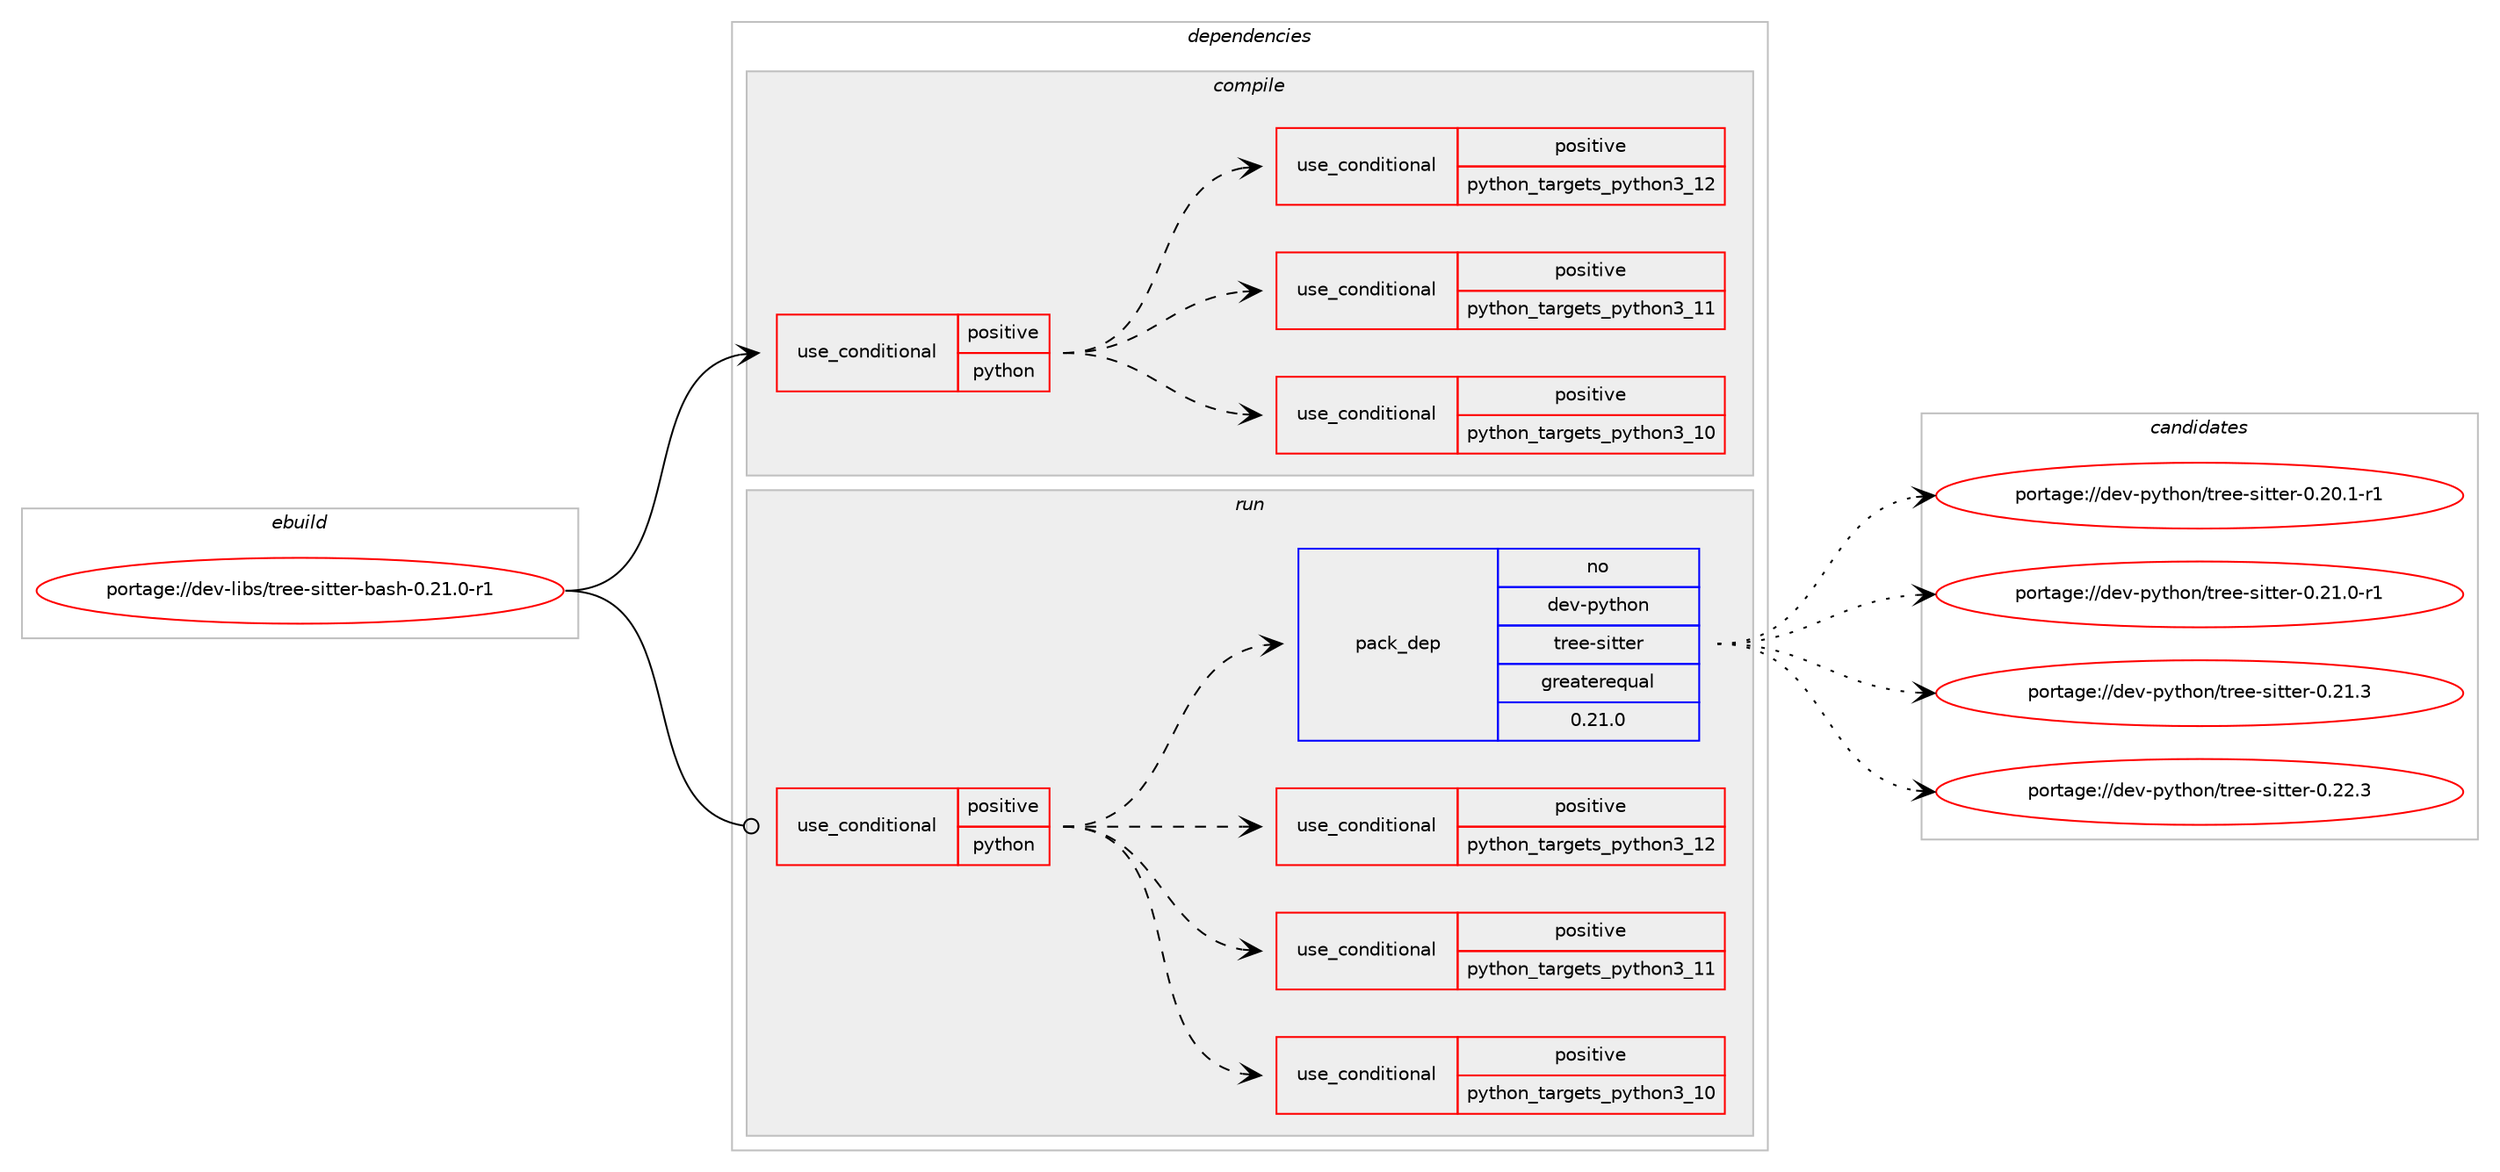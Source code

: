 digraph prolog {

# *************
# Graph options
# *************

newrank=true;
concentrate=true;
compound=true;
graph [rankdir=LR,fontname=Helvetica,fontsize=10,ranksep=1.5];#, ranksep=2.5, nodesep=0.2];
edge  [arrowhead=vee];
node  [fontname=Helvetica,fontsize=10];

# **********
# The ebuild
# **********

subgraph cluster_leftcol {
color=gray;
rank=same;
label=<<i>ebuild</i>>;
id [label="portage://dev-libs/tree-sitter-bash-0.21.0-r1", color=red, width=4, href="../dev-libs/tree-sitter-bash-0.21.0-r1.svg"];
}

# ****************
# The dependencies
# ****************

subgraph cluster_midcol {
color=gray;
label=<<i>dependencies</i>>;
subgraph cluster_compile {
fillcolor="#eeeeee";
style=filled;
label=<<i>compile</i>>;
subgraph cond27478 {
dependency57831 [label=<<TABLE BORDER="0" CELLBORDER="1" CELLSPACING="0" CELLPADDING="4"><TR><TD ROWSPAN="3" CELLPADDING="10">use_conditional</TD></TR><TR><TD>positive</TD></TR><TR><TD>python</TD></TR></TABLE>>, shape=none, color=red];
subgraph cond27479 {
dependency57832 [label=<<TABLE BORDER="0" CELLBORDER="1" CELLSPACING="0" CELLPADDING="4"><TR><TD ROWSPAN="3" CELLPADDING="10">use_conditional</TD></TR><TR><TD>positive</TD></TR><TR><TD>python_targets_python3_10</TD></TR></TABLE>>, shape=none, color=red];
# *** BEGIN UNKNOWN DEPENDENCY TYPE (TODO) ***
# dependency57832 -> package_dependency(portage://dev-libs/tree-sitter-bash-0.21.0-r1,install,no,dev-lang,python,none,[,,],[slot(3.10)],[])
# *** END UNKNOWN DEPENDENCY TYPE (TODO) ***

}
dependency57831:e -> dependency57832:w [weight=20,style="dashed",arrowhead="vee"];
subgraph cond27480 {
dependency57833 [label=<<TABLE BORDER="0" CELLBORDER="1" CELLSPACING="0" CELLPADDING="4"><TR><TD ROWSPAN="3" CELLPADDING="10">use_conditional</TD></TR><TR><TD>positive</TD></TR><TR><TD>python_targets_python3_11</TD></TR></TABLE>>, shape=none, color=red];
# *** BEGIN UNKNOWN DEPENDENCY TYPE (TODO) ***
# dependency57833 -> package_dependency(portage://dev-libs/tree-sitter-bash-0.21.0-r1,install,no,dev-lang,python,none,[,,],[slot(3.11)],[])
# *** END UNKNOWN DEPENDENCY TYPE (TODO) ***

}
dependency57831:e -> dependency57833:w [weight=20,style="dashed",arrowhead="vee"];
subgraph cond27481 {
dependency57834 [label=<<TABLE BORDER="0" CELLBORDER="1" CELLSPACING="0" CELLPADDING="4"><TR><TD ROWSPAN="3" CELLPADDING="10">use_conditional</TD></TR><TR><TD>positive</TD></TR><TR><TD>python_targets_python3_12</TD></TR></TABLE>>, shape=none, color=red];
# *** BEGIN UNKNOWN DEPENDENCY TYPE (TODO) ***
# dependency57834 -> package_dependency(portage://dev-libs/tree-sitter-bash-0.21.0-r1,install,no,dev-lang,python,none,[,,],[slot(3.12)],[])
# *** END UNKNOWN DEPENDENCY TYPE (TODO) ***

}
dependency57831:e -> dependency57834:w [weight=20,style="dashed",arrowhead="vee"];
}
id:e -> dependency57831:w [weight=20,style="solid",arrowhead="vee"];
}
subgraph cluster_compileandrun {
fillcolor="#eeeeee";
style=filled;
label=<<i>compile and run</i>>;
}
subgraph cluster_run {
fillcolor="#eeeeee";
style=filled;
label=<<i>run</i>>;
subgraph cond27482 {
dependency57835 [label=<<TABLE BORDER="0" CELLBORDER="1" CELLSPACING="0" CELLPADDING="4"><TR><TD ROWSPAN="3" CELLPADDING="10">use_conditional</TD></TR><TR><TD>positive</TD></TR><TR><TD>python</TD></TR></TABLE>>, shape=none, color=red];
subgraph cond27483 {
dependency57836 [label=<<TABLE BORDER="0" CELLBORDER="1" CELLSPACING="0" CELLPADDING="4"><TR><TD ROWSPAN="3" CELLPADDING="10">use_conditional</TD></TR><TR><TD>positive</TD></TR><TR><TD>python_targets_python3_10</TD></TR></TABLE>>, shape=none, color=red];
# *** BEGIN UNKNOWN DEPENDENCY TYPE (TODO) ***
# dependency57836 -> package_dependency(portage://dev-libs/tree-sitter-bash-0.21.0-r1,run,no,dev-lang,python,none,[,,],[slot(3.10)],[])
# *** END UNKNOWN DEPENDENCY TYPE (TODO) ***

}
dependency57835:e -> dependency57836:w [weight=20,style="dashed",arrowhead="vee"];
subgraph cond27484 {
dependency57837 [label=<<TABLE BORDER="0" CELLBORDER="1" CELLSPACING="0" CELLPADDING="4"><TR><TD ROWSPAN="3" CELLPADDING="10">use_conditional</TD></TR><TR><TD>positive</TD></TR><TR><TD>python_targets_python3_11</TD></TR></TABLE>>, shape=none, color=red];
# *** BEGIN UNKNOWN DEPENDENCY TYPE (TODO) ***
# dependency57837 -> package_dependency(portage://dev-libs/tree-sitter-bash-0.21.0-r1,run,no,dev-lang,python,none,[,,],[slot(3.11)],[])
# *** END UNKNOWN DEPENDENCY TYPE (TODO) ***

}
dependency57835:e -> dependency57837:w [weight=20,style="dashed",arrowhead="vee"];
subgraph cond27485 {
dependency57838 [label=<<TABLE BORDER="0" CELLBORDER="1" CELLSPACING="0" CELLPADDING="4"><TR><TD ROWSPAN="3" CELLPADDING="10">use_conditional</TD></TR><TR><TD>positive</TD></TR><TR><TD>python_targets_python3_12</TD></TR></TABLE>>, shape=none, color=red];
# *** BEGIN UNKNOWN DEPENDENCY TYPE (TODO) ***
# dependency57838 -> package_dependency(portage://dev-libs/tree-sitter-bash-0.21.0-r1,run,no,dev-lang,python,none,[,,],[slot(3.12)],[])
# *** END UNKNOWN DEPENDENCY TYPE (TODO) ***

}
dependency57835:e -> dependency57838:w [weight=20,style="dashed",arrowhead="vee"];
subgraph pack29189 {
dependency57839 [label=<<TABLE BORDER="0" CELLBORDER="1" CELLSPACING="0" CELLPADDING="4" WIDTH="220"><TR><TD ROWSPAN="6" CELLPADDING="30">pack_dep</TD></TR><TR><TD WIDTH="110">no</TD></TR><TR><TD>dev-python</TD></TR><TR><TD>tree-sitter</TD></TR><TR><TD>greaterequal</TD></TR><TR><TD>0.21.0</TD></TR></TABLE>>, shape=none, color=blue];
}
dependency57835:e -> dependency57839:w [weight=20,style="dashed",arrowhead="vee"];
}
id:e -> dependency57835:w [weight=20,style="solid",arrowhead="odot"];
}
}

# **************
# The candidates
# **************

subgraph cluster_choices {
rank=same;
color=gray;
label=<<i>candidates</i>>;

subgraph choice29189 {
color=black;
nodesep=1;
choice100101118451121211161041111104711611410110145115105116116101114454846504846494511449 [label="portage://dev-python/tree-sitter-0.20.1-r1", color=red, width=4,href="../dev-python/tree-sitter-0.20.1-r1.svg"];
choice100101118451121211161041111104711611410110145115105116116101114454846504946484511449 [label="portage://dev-python/tree-sitter-0.21.0-r1", color=red, width=4,href="../dev-python/tree-sitter-0.21.0-r1.svg"];
choice10010111845112121116104111110471161141011014511510511611610111445484650494651 [label="portage://dev-python/tree-sitter-0.21.3", color=red, width=4,href="../dev-python/tree-sitter-0.21.3.svg"];
choice10010111845112121116104111110471161141011014511510511611610111445484650504651 [label="portage://dev-python/tree-sitter-0.22.3", color=red, width=4,href="../dev-python/tree-sitter-0.22.3.svg"];
dependency57839:e -> choice100101118451121211161041111104711611410110145115105116116101114454846504846494511449:w [style=dotted,weight="100"];
dependency57839:e -> choice100101118451121211161041111104711611410110145115105116116101114454846504946484511449:w [style=dotted,weight="100"];
dependency57839:e -> choice10010111845112121116104111110471161141011014511510511611610111445484650494651:w [style=dotted,weight="100"];
dependency57839:e -> choice10010111845112121116104111110471161141011014511510511611610111445484650504651:w [style=dotted,weight="100"];
}
}

}
